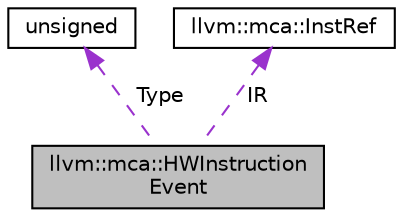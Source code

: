digraph "llvm::mca::HWInstructionEvent"
{
 // LATEX_PDF_SIZE
  bgcolor="transparent";
  edge [fontname="Helvetica",fontsize="10",labelfontname="Helvetica",labelfontsize="10"];
  node [fontname="Helvetica",fontsize="10",shape="box"];
  Node1 [label="llvm::mca::HWInstruction\lEvent",height=0.2,width=0.4,color="black", fillcolor="grey75", style="filled", fontcolor="black",tooltip=" "];
  Node2 -> Node1 [dir="back",color="darkorchid3",fontsize="10",style="dashed",label=" Type" ,fontname="Helvetica"];
  Node2 [label="unsigned",height=0.2,width=0.4,color="black",URL="$classunsigned.html",tooltip=" "];
  Node3 -> Node1 [dir="back",color="darkorchid3",fontsize="10",style="dashed",label=" IR" ,fontname="Helvetica"];
  Node3 [label="llvm::mca::InstRef",height=0.2,width=0.4,color="black",URL="$classllvm_1_1mca_1_1InstRef.html",tooltip="An InstRef contains both a SourceMgr index and Instruction pair."];
}
